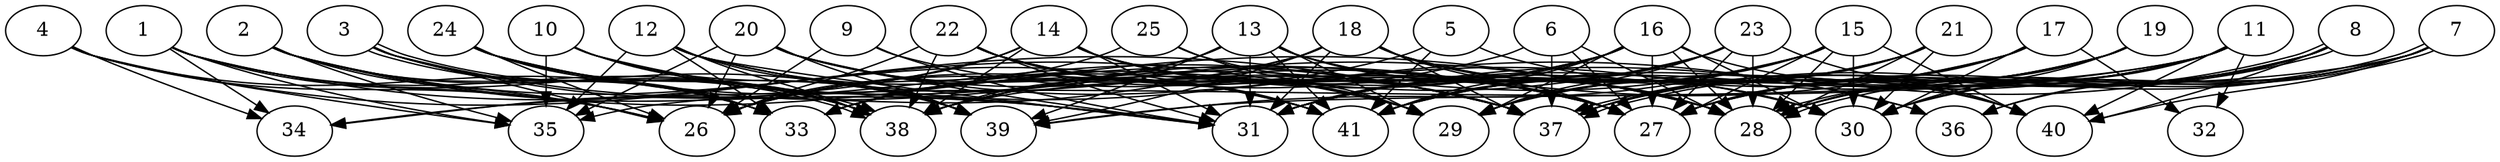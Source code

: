 // DAG (tier=3-complex, mode=compute, n=41, ccr=0.454, fat=0.735, density=0.702, regular=0.232, jump=0.296, mindata=1048576, maxdata=16777216)
// DAG automatically generated by daggen at Sun Aug 24 16:33:34 2025
// /home/ermia/Project/Environments/daggen/bin/daggen --dot --ccr 0.454 --fat 0.735 --regular 0.232 --density 0.702 --jump 0.296 --mindata 1048576 --maxdata 16777216 -n 41 
digraph G {
  1 [size="67847021868968050688", alpha="0.14", expect_size="33923510934484025344"]
  1 -> 26 [size ="133079301619712"]
  1 -> 29 [size ="133079301619712"]
  1 -> 34 [size ="133079301619712"]
  1 -> 35 [size ="133079301619712"]
  1 -> 38 [size ="133079301619712"]
  1 -> 39 [size ="133079301619712"]
  2 [size="1880391964927808", alpha="0.19", expect_size="940195982463904"]
  2 -> 26 [size ="80562521899008"]
  2 -> 28 [size ="80562521899008"]
  2 -> 31 [size ="80562521899008"]
  2 -> 33 [size ="80562521899008"]
  2 -> 35 [size ="80562521899008"]
  2 -> 38 [size ="80562521899008"]
  2 -> 41 [size ="80562521899008"]
  3 [size="51614472542821023744", alpha="0.19", expect_size="25807236271410511872"]
  3 -> 26 [size ="110901558509568"]
  3 -> 31 [size ="110901558509568"]
  3 -> 33 [size ="110901558509568"]
  3 -> 37 [size ="110901558509568"]
  3 -> 38 [size ="110901558509568"]
  3 -> 38 [size ="110901558509568"]
  4 [size="1005963816577531904000", alpha="0.05", expect_size="502981908288765952000"]
  4 -> 26 [size ="803177549004800"]
  4 -> 33 [size ="803177549004800"]
  4 -> 34 [size ="803177549004800"]
  4 -> 35 [size ="803177549004800"]
  4 -> 37 [size ="803177549004800"]
  5 [size="10149490694792882", alpha="0.03", expect_size="5074745347396441"]
  5 -> 26 [size ="26907978498048"]
  5 -> 40 [size ="26907978498048"]
  5 -> 41 [size ="26907978498048"]
  6 [size="73968326350426000", alpha="0.20", expect_size="36984163175213000"]
  6 -> 26 [size ="1211384528371712"]
  6 -> 27 [size ="1211384528371712"]
  6 -> 28 [size ="1211384528371712"]
  6 -> 37 [size ="1211384528371712"]
  7 [size="194898934564044931072", alpha="0.17", expect_size="97449467282022465536"]
  7 -> 27 [size ="268924042084352"]
  7 -> 28 [size ="268924042084352"]
  7 -> 28 [size ="268924042084352"]
  7 -> 30 [size ="268924042084352"]
  7 -> 36 [size ="268924042084352"]
  7 -> 37 [size ="268924042084352"]
  7 -> 38 [size ="268924042084352"]
  7 -> 40 [size ="268924042084352"]
  8 [size="27840044219795484", alpha="0.04", expect_size="13920022109897742"]
  8 -> 27 [size ="14483737018368"]
  8 -> 28 [size ="14483737018368"]
  8 -> 31 [size ="14483737018368"]
  8 -> 36 [size ="14483737018368"]
  8 -> 37 [size ="14483737018368"]
  8 -> 37 [size ="14483737018368"]
  8 -> 40 [size ="14483737018368"]
  9 [size="5389254994893175808", alpha="0.01", expect_size="2694627497446587904"]
  9 -> 26 [size ="1924611830710272"]
  9 -> 27 [size ="1924611830710272"]
  9 -> 31 [size ="1924611830710272"]
  10 [size="219930344263011424", alpha="0.07", expect_size="109965172131505712"]
  10 -> 27 [size ="118216592457728"]
  10 -> 31 [size ="118216592457728"]
  10 -> 35 [size ="118216592457728"]
  10 -> 38 [size ="118216592457728"]
  10 -> 39 [size ="118216592457728"]
  11 [size="13328485693786888", alpha="0.02", expect_size="6664242846893444"]
  11 -> 27 [size ="696799689965568"]
  11 -> 28 [size ="696799689965568"]
  11 -> 29 [size ="696799689965568"]
  11 -> 30 [size ="696799689965568"]
  11 -> 32 [size ="696799689965568"]
  11 -> 35 [size ="696799689965568"]
  11 -> 39 [size ="696799689965568"]
  11 -> 40 [size ="696799689965568"]
  11 -> 41 [size ="696799689965568"]
  12 [size="3660238372732928000000", alpha="0.19", expect_size="1830119186366464000000"]
  12 -> 27 [size ="1900040683520000"]
  12 -> 31 [size ="1900040683520000"]
  12 -> 33 [size ="1900040683520000"]
  12 -> 35 [size ="1900040683520000"]
  12 -> 36 [size ="1900040683520000"]
  12 -> 38 [size ="1900040683520000"]
  12 -> 39 [size ="1900040683520000"]
  12 -> 41 [size ="1900040683520000"]
  13 [size="82913611935132112", alpha="0.18", expect_size="41456805967566056"]
  13 -> 27 [size ="129231749120000"]
  13 -> 28 [size ="129231749120000"]
  13 -> 29 [size ="129231749120000"]
  13 -> 30 [size ="129231749120000"]
  13 -> 31 [size ="129231749120000"]
  13 -> 33 [size ="129231749120000"]
  13 -> 38 [size ="129231749120000"]
  13 -> 39 [size ="129231749120000"]
  13 -> 41 [size ="129231749120000"]
  14 [size="748355854319589", alpha="0.07", expect_size="374177927159794"]
  14 -> 26 [size ="34704979918848"]
  14 -> 27 [size ="34704979918848"]
  14 -> 28 [size ="34704979918848"]
  14 -> 29 [size ="34704979918848"]
  14 -> 31 [size ="34704979918848"]
  14 -> 34 [size ="34704979918848"]
  14 -> 37 [size ="34704979918848"]
  14 -> 38 [size ="34704979918848"]
  15 [size="29575464033055028", alpha="0.11", expect_size="14787732016527514"]
  15 -> 27 [size ="691305889923072"]
  15 -> 28 [size ="691305889923072"]
  15 -> 29 [size ="691305889923072"]
  15 -> 30 [size ="691305889923072"]
  15 -> 31 [size ="691305889923072"]
  15 -> 38 [size ="691305889923072"]
  15 -> 39 [size ="691305889923072"]
  15 -> 40 [size ="691305889923072"]
  16 [size="14866168754872492", alpha="0.05", expect_size="7433084377436246"]
  16 -> 27 [size ="297676876808192"]
  16 -> 28 [size ="297676876808192"]
  16 -> 29 [size ="297676876808192"]
  16 -> 30 [size ="297676876808192"]
  16 -> 31 [size ="297676876808192"]
  16 -> 33 [size ="297676876808192"]
  16 -> 38 [size ="297676876808192"]
  16 -> 40 [size ="297676876808192"]
  16 -> 41 [size ="297676876808192"]
  17 [size="2239840862573752064", alpha="0.17", expect_size="1119920431286876032"]
  17 -> 27 [size ="1024270008320000"]
  17 -> 30 [size ="1024270008320000"]
  17 -> 31 [size ="1024270008320000"]
  17 -> 32 [size ="1024270008320000"]
  17 -> 37 [size ="1024270008320000"]
  17 -> 38 [size ="1024270008320000"]
  18 [size="202853031185248944128", alpha="0.17", expect_size="101426515592624472064"]
  18 -> 27 [size ="276191932055552"]
  18 -> 28 [size ="276191932055552"]
  18 -> 30 [size ="276191932055552"]
  18 -> 31 [size ="276191932055552"]
  18 -> 33 [size ="276191932055552"]
  18 -> 34 [size ="276191932055552"]
  18 -> 36 [size ="276191932055552"]
  18 -> 37 [size ="276191932055552"]
  18 -> 39 [size ="276191932055552"]
  19 [size="21250735807746288", alpha="0.08", expect_size="10625367903873144"]
  19 -> 27 [size ="631289937920000"]
  19 -> 28 [size ="631289937920000"]
  19 -> 30 [size ="631289937920000"]
  19 -> 31 [size ="631289937920000"]
  19 -> 37 [size ="631289937920000"]
  19 -> 41 [size ="631289937920000"]
  20 [size="23735855466324128", alpha="0.16", expect_size="11867927733162064"]
  20 -> 26 [size ="955391852675072"]
  20 -> 30 [size ="955391852675072"]
  20 -> 31 [size ="955391852675072"]
  20 -> 35 [size ="955391852675072"]
  20 -> 37 [size ="955391852675072"]
  20 -> 39 [size ="955391852675072"]
  20 -> 41 [size ="955391852675072"]
  21 [size="754209283285396608", alpha="0.10", expect_size="377104641642698304"]
  21 -> 28 [size ="466839456972800"]
  21 -> 29 [size ="466839456972800"]
  21 -> 30 [size ="466839456972800"]
  21 -> 31 [size ="466839456972800"]
  21 -> 37 [size ="466839456972800"]
  21 -> 41 [size ="466839456972800"]
  22 [size="52692482674341000", alpha="0.05", expect_size="26346241337170500"]
  22 -> 26 [size ="1256761117900800"]
  22 -> 27 [size ="1256761117900800"]
  22 -> 29 [size ="1256761117900800"]
  22 -> 31 [size ="1256761117900800"]
  22 -> 37 [size ="1256761117900800"]
  22 -> 38 [size ="1256761117900800"]
  22 -> 41 [size ="1256761117900800"]
  23 [size="90475465070301408", alpha="0.11", expect_size="45237732535150704"]
  23 -> 27 [size ="170549468725248"]
  23 -> 28 [size ="170549468725248"]
  23 -> 29 [size ="170549468725248"]
  23 -> 31 [size ="170549468725248"]
  23 -> 33 [size ="170549468725248"]
  23 -> 40 [size ="170549468725248"]
  23 -> 41 [size ="170549468725248"]
  24 [size="60604092327472632", alpha="0.09", expect_size="30302046163736316"]
  24 -> 26 [size ="1555895196581888"]
  24 -> 28 [size ="1555895196581888"]
  24 -> 33 [size ="1555895196581888"]
  24 -> 37 [size ="1555895196581888"]
  24 -> 38 [size ="1555895196581888"]
  24 -> 39 [size ="1555895196581888"]
  25 [size="107262187785146240", alpha="0.11", expect_size="53631093892573120"]
  25 -> 26 [size ="189906039078912"]
  25 -> 27 [size ="189906039078912"]
  25 -> 29 [size ="189906039078912"]
  26 [size="638469105273949824", alpha="0.18", expect_size="319234552636974912"]
  27 [size="2456262232526976512", alpha="0.11", expect_size="1228131116263488256"]
  28 [size="1950347954688323840", alpha="0.01", expect_size="975173977344161920"]
  29 [size="59391706179073624", alpha="0.18", expect_size="29695853089536812"]
  30 [size="1631017757593594112", alpha="0.19", expect_size="815508878796797056"]
  31 [size="31095586956226424", alpha="0.05", expect_size="15547793478113212"]
  32 [size="14450895433701200", alpha="0.15", expect_size="7225447716850600"]
  33 [size="3678819112819660", alpha="0.15", expect_size="1839409556409830"]
  34 [size="30979560480433124", alpha="0.09", expect_size="15489780240216562"]
  35 [size="129452225060868432", alpha="0.12", expect_size="64726112530434216"]
  36 [size="1226404707342636800", alpha="0.15", expect_size="613202353671318400"]
  37 [size="11218393672232646", alpha="0.05", expect_size="5609196836116323"]
  38 [size="1621814463562973184", alpha="0.19", expect_size="810907231781486592"]
  39 [size="2504735801996910080", alpha="0.04", expect_size="1252367900998455040"]
  40 [size="5909177566132421632", alpha="0.06", expect_size="2954588783066210816"]
  41 [size="7612370128844969", alpha="0.10", expect_size="3806185064422484"]
}